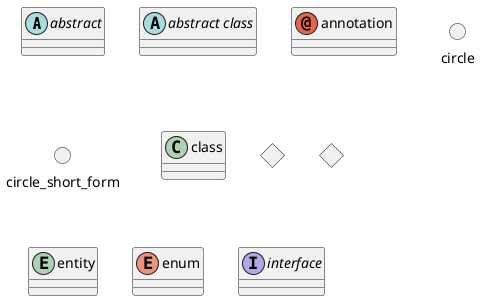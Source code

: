 # Class Diagram

## Declaring element

- abstract
- annotation
- (), circle
- class
- <>, diamond
- entity
- enum
- interface

@startuml

abstract abstract
abstract class "abstract class"
annotation annotation
circle circle
() circle_short_form
class class
diamond diamond
<> diamond_short_form
entity entity
enum enum
interface interface

@enduml

## Relations between classes

- <, >, |
- *
- o
- #
- x
- }, {
- +
- ^
- --
- ..

- -->, Association 
- --|>, --^, Inheritance
- ..|>, Implementation, Realization
- ..>, Dependency
- --o, Aggregation
- --*, Composition

@startuml

Class01 --> Class02 : Association
Class03 --|> Class04 : Inheritance
Class05 ..|> Class06 : Implementation
Class07 ..> Class08 : Dependency
Class09 --o Class10 : Aggregation
Class11 --* Class12 : Composition

@enduml

@startuml

Class13 --# Class14
Class15 --x Class16
Class17 --{ Class18
Class19 --+ Class20
Class21 --^ Class22

@enduml

## Label on relations

- "1", "a"
- : relation

@startuml

Class01 "1" *-- "many" Class02 : contains
Class03 o-- Class04 : aggregation
Class05 --> "1" Class06

@enduml
